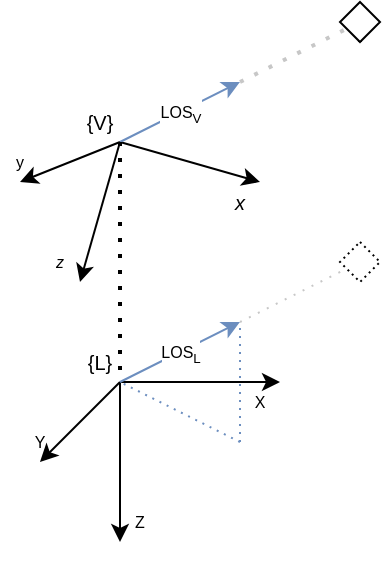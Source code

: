 <mxfile version="16.5.4" type="device"><diagram id="LasgOmIT7EwHfW-011PP" name="Page-1"><mxGraphModel dx="320" dy="182" grid="1" gridSize="10" guides="1" tooltips="1" connect="1" arrows="1" fold="1" page="1" pageScale="1" pageWidth="850" pageHeight="1100" math="0" shadow="0"><root><mxCell id="0"/><mxCell id="1" parent="0"/><mxCell id="JTrsvCvNqMblJruUhyYH-1" value="" style="endArrow=classic;html=1;rounded=0;" edge="1" parent="1"><mxGeometry width="50" height="50" relative="1" as="geometry"><mxPoint x="400" y="360" as="sourcePoint"/><mxPoint x="470" y="380" as="targetPoint"/></mxGeometry></mxCell><mxCell id="JTrsvCvNqMblJruUhyYH-2" value="" style="endArrow=classic;html=1;rounded=0;" edge="1" parent="1"><mxGeometry width="50" height="50" relative="1" as="geometry"><mxPoint x="400" y="360" as="sourcePoint"/><mxPoint x="380" y="430" as="targetPoint"/></mxGeometry></mxCell><mxCell id="JTrsvCvNqMblJruUhyYH-3" value="" style="endArrow=classic;html=1;rounded=0;" edge="1" parent="1"><mxGeometry width="50" height="50" relative="1" as="geometry"><mxPoint x="400" y="360" as="sourcePoint"/><mxPoint x="350" y="380" as="targetPoint"/></mxGeometry></mxCell><mxCell id="JTrsvCvNqMblJruUhyYH-7" value="" style="endArrow=classic;html=1;rounded=0;fillColor=#dae8fc;strokeColor=#6c8ebf;" edge="1" parent="1"><mxGeometry relative="1" as="geometry"><mxPoint x="400" y="360" as="sourcePoint"/><mxPoint x="460" y="330" as="targetPoint"/></mxGeometry></mxCell><mxCell id="JTrsvCvNqMblJruUhyYH-8" value="&lt;font style=&quot;font-size: 8px&quot;&gt;LOS&lt;sub&gt;V&lt;/sub&gt;&lt;/font&gt;" style="edgeLabel;resizable=0;html=1;align=center;verticalAlign=middle;" connectable="0" vertex="1" parent="JTrsvCvNqMblJruUhyYH-7"><mxGeometry relative="1" as="geometry"/></mxCell><mxCell id="JTrsvCvNqMblJruUhyYH-9" value="" style="endArrow=none;dashed=1;html=1;dashPattern=1 3;strokeWidth=2;rounded=0;startArrow=none;" edge="1" parent="1" source="JTrsvCvNqMblJruUhyYH-4"><mxGeometry width="50" height="50" relative="1" as="geometry"><mxPoint x="480" y="320" as="sourcePoint"/><mxPoint x="520" y="300" as="targetPoint"/></mxGeometry></mxCell><mxCell id="JTrsvCvNqMblJruUhyYH-11" value="" style="endArrow=classic;html=1;rounded=0;" edge="1" parent="1"><mxGeometry width="50" height="50" relative="1" as="geometry"><mxPoint x="400" y="480" as="sourcePoint"/><mxPoint x="480" y="480" as="targetPoint"/></mxGeometry></mxCell><mxCell id="JTrsvCvNqMblJruUhyYH-12" value="" style="endArrow=classic;html=1;rounded=0;" edge="1" parent="1"><mxGeometry width="50" height="50" relative="1" as="geometry"><mxPoint x="400" y="480" as="sourcePoint"/><mxPoint x="400" y="560" as="targetPoint"/></mxGeometry></mxCell><mxCell id="JTrsvCvNqMblJruUhyYH-13" value="" style="endArrow=classic;html=1;rounded=0;" edge="1" parent="1"><mxGeometry width="50" height="50" relative="1" as="geometry"><mxPoint x="400" y="480" as="sourcePoint"/><mxPoint x="360" y="520" as="targetPoint"/></mxGeometry></mxCell><mxCell id="JTrsvCvNqMblJruUhyYH-14" value="" style="endArrow=none;dashed=1;html=1;dashPattern=1 3;strokeWidth=2;rounded=0;" edge="1" parent="1"><mxGeometry width="50" height="50" relative="1" as="geometry"><mxPoint x="400" y="360" as="sourcePoint"/><mxPoint x="400" y="480" as="targetPoint"/></mxGeometry></mxCell><mxCell id="JTrsvCvNqMblJruUhyYH-15" value="" style="endArrow=classic;html=1;rounded=0;fillColor=#dae8fc;strokeColor=#6c8ebf;" edge="1" parent="1"><mxGeometry relative="1" as="geometry"><mxPoint x="400" y="480" as="sourcePoint"/><mxPoint x="460" y="450" as="targetPoint"/></mxGeometry></mxCell><mxCell id="JTrsvCvNqMblJruUhyYH-16" value="&lt;font style=&quot;font-size: 8px&quot;&gt;LOS&lt;sub&gt;L&lt;/sub&gt;&lt;/font&gt;" style="edgeLabel;resizable=0;html=1;align=center;verticalAlign=middle;" connectable="0" vertex="1" parent="JTrsvCvNqMblJruUhyYH-15"><mxGeometry relative="1" as="geometry"/></mxCell><mxCell id="JTrsvCvNqMblJruUhyYH-17" value="&lt;i&gt;&lt;font style=&quot;font-size: 10px&quot;&gt;x&lt;/font&gt;&lt;/i&gt;" style="text;html=1;strokeColor=none;fillColor=none;align=center;verticalAlign=middle;whiteSpace=wrap;rounded=0;fontSize=8;" vertex="1" parent="1"><mxGeometry x="450" y="380" width="20" height="20" as="geometry"/></mxCell><mxCell id="JTrsvCvNqMblJruUhyYH-18" value="&lt;i&gt;z&lt;/i&gt;" style="text;html=1;strokeColor=none;fillColor=none;align=center;verticalAlign=middle;whiteSpace=wrap;rounded=0;fontSize=8;" vertex="1" parent="1"><mxGeometry x="360" y="410" width="20" height="20" as="geometry"/></mxCell><mxCell id="JTrsvCvNqMblJruUhyYH-19" value="y" style="text;html=1;strokeColor=none;fillColor=none;align=center;verticalAlign=middle;whiteSpace=wrap;rounded=0;fontSize=8;" vertex="1" parent="1"><mxGeometry x="340" y="360" width="20" height="20" as="geometry"/></mxCell><mxCell id="JTrsvCvNqMblJruUhyYH-4" value="" style="rhombus;whiteSpace=wrap;html=1;" vertex="1" parent="1"><mxGeometry x="510" y="290" width="20" height="20" as="geometry"/></mxCell><mxCell id="JTrsvCvNqMblJruUhyYH-21" value="" style="endArrow=none;dashed=1;html=1;dashPattern=1 3;strokeWidth=2;rounded=0;strokeColor=#C7C7C7;" edge="1" parent="1" target="JTrsvCvNqMblJruUhyYH-4"><mxGeometry width="50" height="50" relative="1" as="geometry"><mxPoint x="460" y="330" as="sourcePoint"/><mxPoint x="520" y="300" as="targetPoint"/></mxGeometry></mxCell><mxCell id="JTrsvCvNqMblJruUhyYH-22" value="" style="rhombus;whiteSpace=wrap;html=1;dashed=1;dashPattern=1 2;" vertex="1" parent="1"><mxGeometry x="510" y="410" width="20" height="20" as="geometry"/></mxCell><mxCell id="JTrsvCvNqMblJruUhyYH-23" value="" style="endArrow=none;dashed=1;html=1;dashPattern=1 4;strokeWidth=1;rounded=0;fillColor=#fff2cc;strokeColor=#C7C7C7;" edge="1" parent="1" target="JTrsvCvNqMblJruUhyYH-22"><mxGeometry width="50" height="50" relative="1" as="geometry"><mxPoint x="460" y="450" as="sourcePoint"/><mxPoint x="513.333" y="420.003" as="targetPoint"/></mxGeometry></mxCell><mxCell id="JTrsvCvNqMblJruUhyYH-24" value="{V}" style="text;html=1;strokeColor=none;fillColor=none;align=center;verticalAlign=middle;whiteSpace=wrap;rounded=0;fontSize=10;" vertex="1" parent="1"><mxGeometry x="380" y="340" width="20" height="20" as="geometry"/></mxCell><mxCell id="JTrsvCvNqMblJruUhyYH-25" value="&lt;font style=&quot;font-size: 10px&quot;&gt;{L}&lt;/font&gt;" style="text;html=1;strokeColor=none;fillColor=none;align=center;verticalAlign=middle;whiteSpace=wrap;rounded=0;fontSize=8;" vertex="1" parent="1"><mxGeometry x="380" y="460" width="20" height="20" as="geometry"/></mxCell><mxCell id="JTrsvCvNqMblJruUhyYH-26" value="X" style="text;html=1;strokeColor=none;fillColor=none;align=center;verticalAlign=middle;whiteSpace=wrap;rounded=0;fontSize=8;" vertex="1" parent="1"><mxGeometry x="460" y="480" width="20" height="20" as="geometry"/></mxCell><mxCell id="JTrsvCvNqMblJruUhyYH-27" value="Z" style="text;html=1;strokeColor=none;fillColor=none;align=center;verticalAlign=middle;whiteSpace=wrap;rounded=0;fontSize=8;" vertex="1" parent="1"><mxGeometry x="400" y="540" width="20" height="20" as="geometry"/></mxCell><mxCell id="JTrsvCvNqMblJruUhyYH-29" value="Y" style="text;html=1;strokeColor=none;fillColor=none;align=center;verticalAlign=middle;whiteSpace=wrap;rounded=0;fontSize=8;" vertex="1" parent="1"><mxGeometry x="350" y="500" width="20" height="20" as="geometry"/></mxCell><mxCell id="JTrsvCvNqMblJruUhyYH-30" value="" style="endArrow=none;dashed=1;html=1;dashPattern=1 3;strokeWidth=1;rounded=0;fontSize=10;fillColor=#dae8fc;strokeColor=#6c8ebf;" edge="1" parent="1"><mxGeometry width="50" height="50" relative="1" as="geometry"><mxPoint x="460" y="510" as="sourcePoint"/><mxPoint x="460" y="450" as="targetPoint"/></mxGeometry></mxCell><mxCell id="JTrsvCvNqMblJruUhyYH-32" value="" style="endArrow=none;dashed=1;html=1;dashPattern=1 3;strokeWidth=1;rounded=0;fontSize=10;fillColor=#dae8fc;strokeColor=#6c8ebf;" edge="1" parent="1"><mxGeometry width="50" height="50" relative="1" as="geometry"><mxPoint x="460" y="510" as="sourcePoint"/><mxPoint x="400" y="480" as="targetPoint"/></mxGeometry></mxCell></root></mxGraphModel></diagram></mxfile>